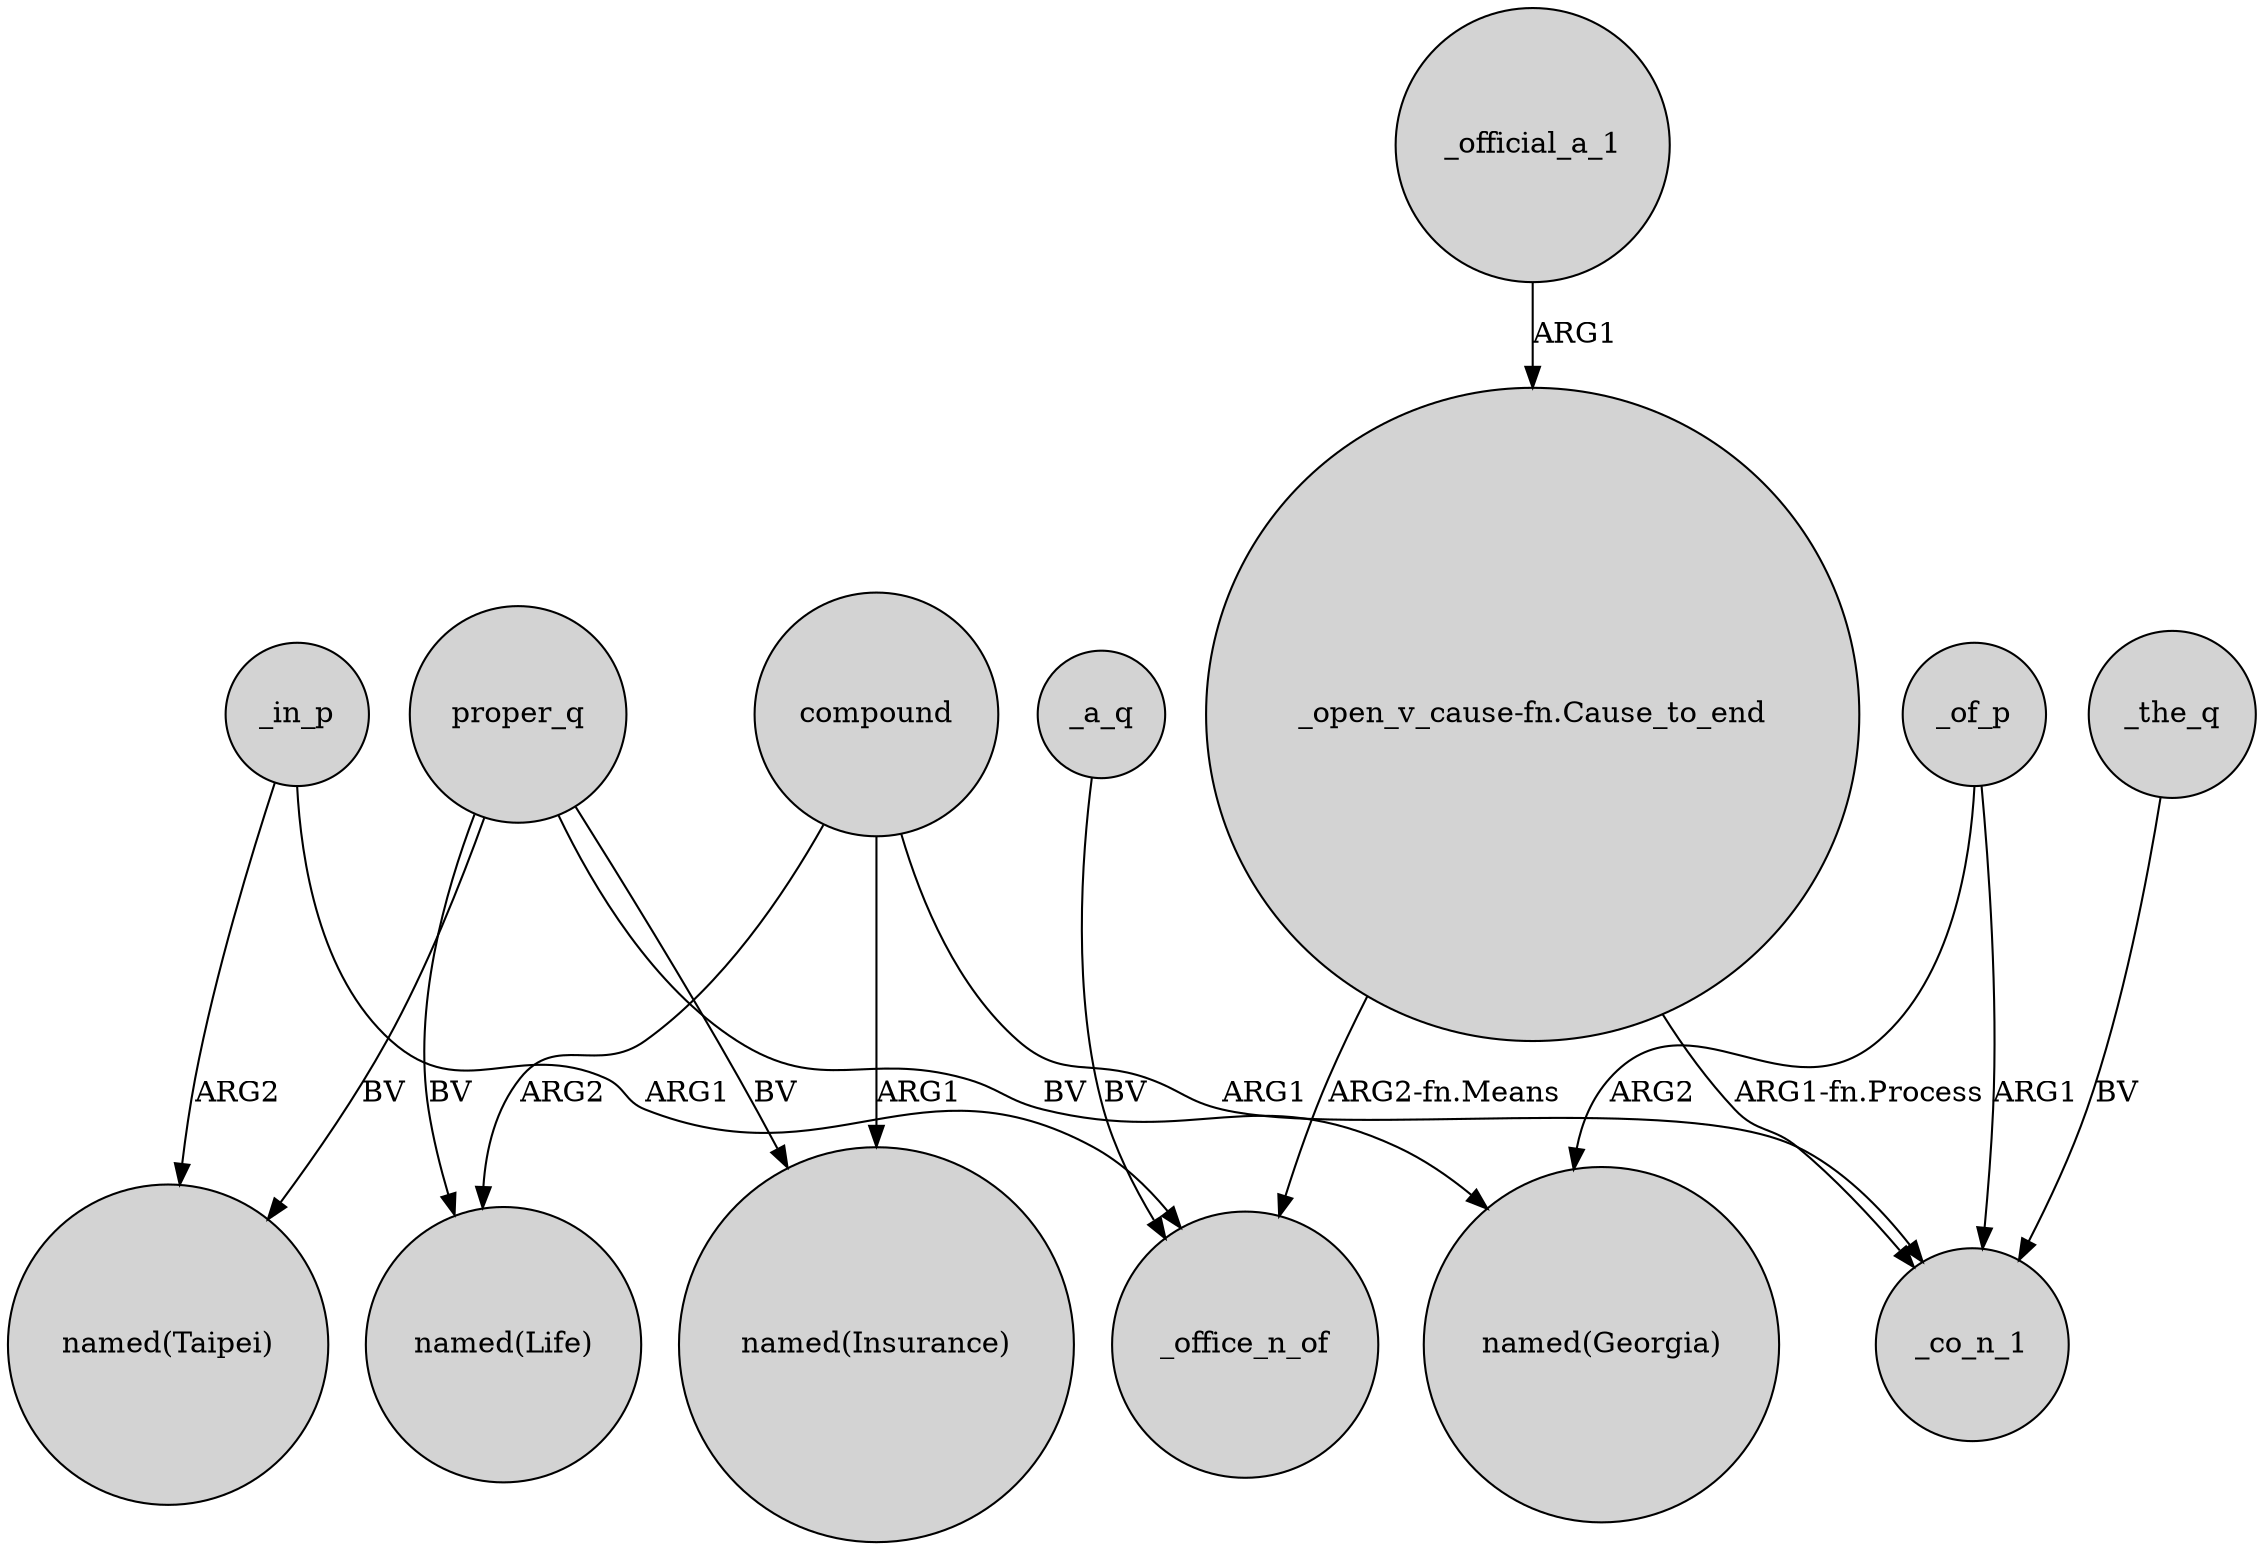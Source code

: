 digraph {
	node [shape=circle style=filled]
	_in_p -> "named(Taipei)" [label=ARG2]
	_official_a_1 -> "_open_v_cause-fn.Cause_to_end" [label=ARG1]
	_a_q -> _office_n_of [label=BV]
	compound -> _co_n_1 [label=ARG1]
	compound -> "named(Insurance)" [label=ARG1]
	proper_q -> "named(Taipei)" [label=BV]
	proper_q -> "named(Life)" [label=BV]
	"_open_v_cause-fn.Cause_to_end" -> _co_n_1 [label="ARG1-fn.Process"]
	"_open_v_cause-fn.Cause_to_end" -> _office_n_of [label="ARG2-fn.Means"]
	proper_q -> "named(Georgia)" [label=BV]
	_of_p -> _co_n_1 [label=ARG1]
	_the_q -> _co_n_1 [label=BV]
	_of_p -> "named(Georgia)" [label=ARG2]
	proper_q -> "named(Insurance)" [label=BV]
	compound -> "named(Life)" [label=ARG2]
	_in_p -> _office_n_of [label=ARG1]
}
